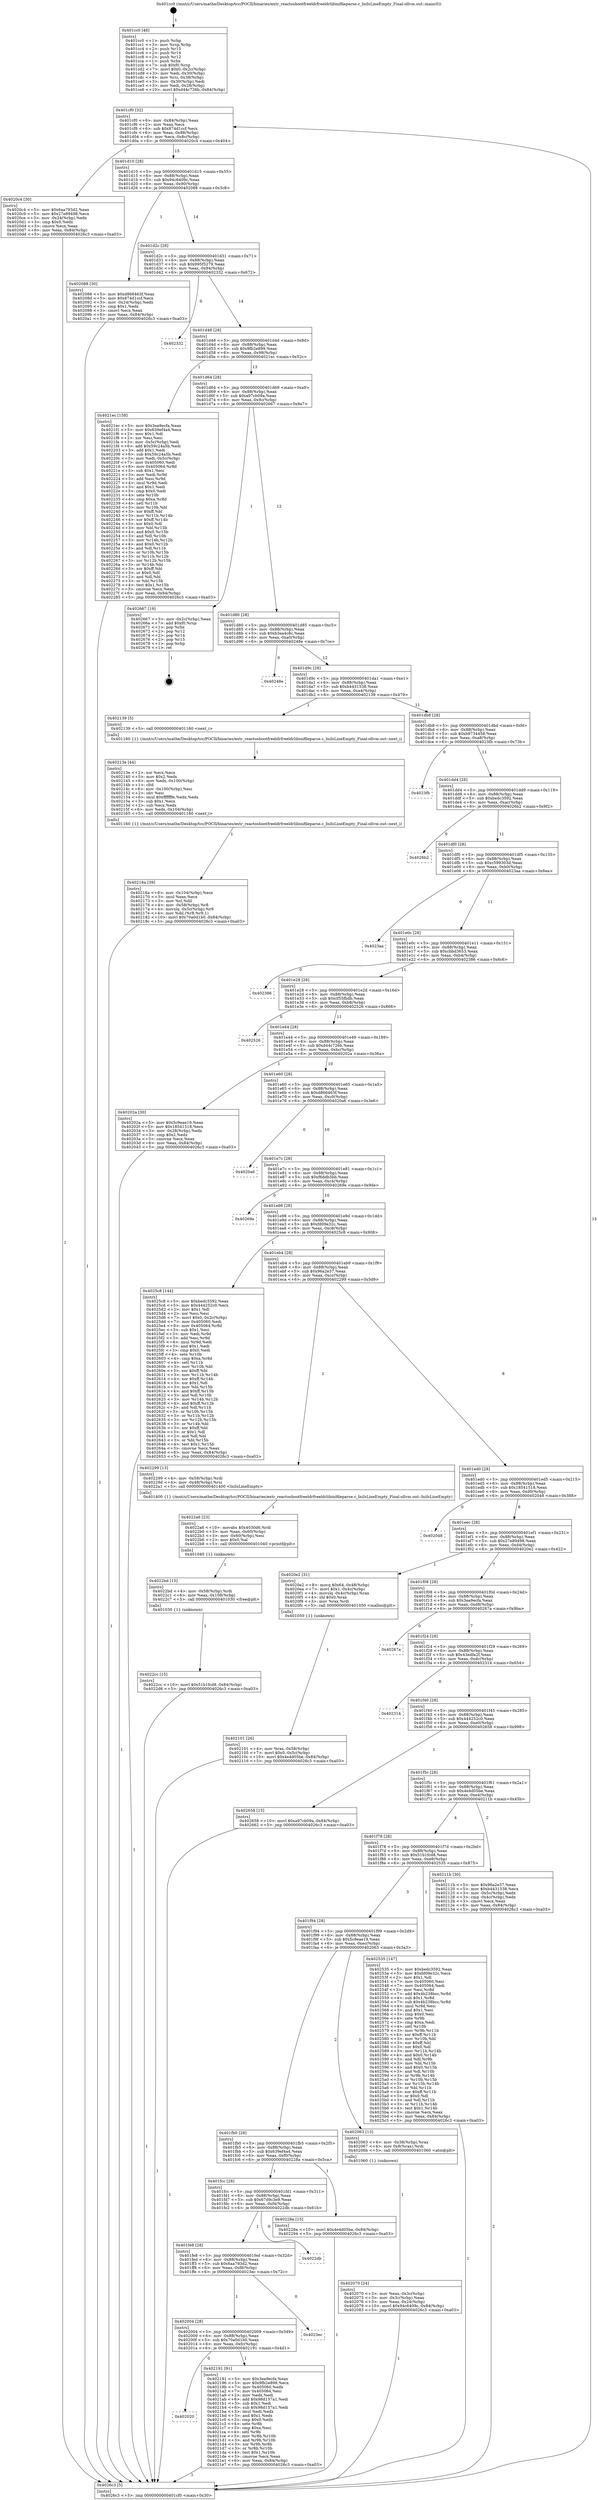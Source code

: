 digraph "0x401cc0" {
  label = "0x401cc0 (/mnt/c/Users/mathe/Desktop/tcc/POCII/binaries/extr_reactosbootfreeldrfreeldrlibinifileparse.c_IniIsLineEmpty_Final-ollvm.out::main(0))"
  labelloc = "t"
  node[shape=record]

  Entry [label="",width=0.3,height=0.3,shape=circle,fillcolor=black,style=filled]
  "0x401cf0" [label="{
     0x401cf0 [32]\l
     | [instrs]\l
     &nbsp;&nbsp;0x401cf0 \<+6\>: mov -0x84(%rbp),%eax\l
     &nbsp;&nbsp;0x401cf6 \<+2\>: mov %eax,%ecx\l
     &nbsp;&nbsp;0x401cf8 \<+6\>: sub $0x874d1ccf,%ecx\l
     &nbsp;&nbsp;0x401cfe \<+6\>: mov %eax,-0x88(%rbp)\l
     &nbsp;&nbsp;0x401d04 \<+6\>: mov %ecx,-0x8c(%rbp)\l
     &nbsp;&nbsp;0x401d0a \<+6\>: je 00000000004020c4 \<main+0x404\>\l
  }"]
  "0x4020c4" [label="{
     0x4020c4 [30]\l
     | [instrs]\l
     &nbsp;&nbsp;0x4020c4 \<+5\>: mov $0x6aa793d2,%eax\l
     &nbsp;&nbsp;0x4020c9 \<+5\>: mov $0x27e89498,%ecx\l
     &nbsp;&nbsp;0x4020ce \<+3\>: mov -0x24(%rbp),%edx\l
     &nbsp;&nbsp;0x4020d1 \<+3\>: cmp $0x0,%edx\l
     &nbsp;&nbsp;0x4020d4 \<+3\>: cmove %ecx,%eax\l
     &nbsp;&nbsp;0x4020d7 \<+6\>: mov %eax,-0x84(%rbp)\l
     &nbsp;&nbsp;0x4020dd \<+5\>: jmp 00000000004026c3 \<main+0xa03\>\l
  }"]
  "0x401d10" [label="{
     0x401d10 [28]\l
     | [instrs]\l
     &nbsp;&nbsp;0x401d10 \<+5\>: jmp 0000000000401d15 \<main+0x55\>\l
     &nbsp;&nbsp;0x401d15 \<+6\>: mov -0x88(%rbp),%eax\l
     &nbsp;&nbsp;0x401d1b \<+5\>: sub $0x94c6409c,%eax\l
     &nbsp;&nbsp;0x401d20 \<+6\>: mov %eax,-0x90(%rbp)\l
     &nbsp;&nbsp;0x401d26 \<+6\>: je 0000000000402088 \<main+0x3c8\>\l
  }"]
  Exit [label="",width=0.3,height=0.3,shape=circle,fillcolor=black,style=filled,peripheries=2]
  "0x402088" [label="{
     0x402088 [30]\l
     | [instrs]\l
     &nbsp;&nbsp;0x402088 \<+5\>: mov $0xd866463f,%eax\l
     &nbsp;&nbsp;0x40208d \<+5\>: mov $0x874d1ccf,%ecx\l
     &nbsp;&nbsp;0x402092 \<+3\>: mov -0x24(%rbp),%edx\l
     &nbsp;&nbsp;0x402095 \<+3\>: cmp $0x1,%edx\l
     &nbsp;&nbsp;0x402098 \<+3\>: cmovl %ecx,%eax\l
     &nbsp;&nbsp;0x40209b \<+6\>: mov %eax,-0x84(%rbp)\l
     &nbsp;&nbsp;0x4020a1 \<+5\>: jmp 00000000004026c3 \<main+0xa03\>\l
  }"]
  "0x401d2c" [label="{
     0x401d2c [28]\l
     | [instrs]\l
     &nbsp;&nbsp;0x401d2c \<+5\>: jmp 0000000000401d31 \<main+0x71\>\l
     &nbsp;&nbsp;0x401d31 \<+6\>: mov -0x88(%rbp),%eax\l
     &nbsp;&nbsp;0x401d37 \<+5\>: sub $0x995f5279,%eax\l
     &nbsp;&nbsp;0x401d3c \<+6\>: mov %eax,-0x94(%rbp)\l
     &nbsp;&nbsp;0x401d42 \<+6\>: je 0000000000402332 \<main+0x672\>\l
  }"]
  "0x4022cc" [label="{
     0x4022cc [15]\l
     | [instrs]\l
     &nbsp;&nbsp;0x4022cc \<+10\>: movl $0x51b1fcd8,-0x84(%rbp)\l
     &nbsp;&nbsp;0x4022d6 \<+5\>: jmp 00000000004026c3 \<main+0xa03\>\l
  }"]
  "0x402332" [label="{
     0x402332\l
  }", style=dashed]
  "0x401d48" [label="{
     0x401d48 [28]\l
     | [instrs]\l
     &nbsp;&nbsp;0x401d48 \<+5\>: jmp 0000000000401d4d \<main+0x8d\>\l
     &nbsp;&nbsp;0x401d4d \<+6\>: mov -0x88(%rbp),%eax\l
     &nbsp;&nbsp;0x401d53 \<+5\>: sub $0x9fb2e899,%eax\l
     &nbsp;&nbsp;0x401d58 \<+6\>: mov %eax,-0x98(%rbp)\l
     &nbsp;&nbsp;0x401d5e \<+6\>: je 00000000004021ec \<main+0x52c\>\l
  }"]
  "0x4022bd" [label="{
     0x4022bd [15]\l
     | [instrs]\l
     &nbsp;&nbsp;0x4022bd \<+4\>: mov -0x58(%rbp),%rdi\l
     &nbsp;&nbsp;0x4022c1 \<+6\>: mov %eax,-0x108(%rbp)\l
     &nbsp;&nbsp;0x4022c7 \<+5\>: call 0000000000401030 \<free@plt\>\l
     | [calls]\l
     &nbsp;&nbsp;0x401030 \{1\} (unknown)\l
  }"]
  "0x4021ec" [label="{
     0x4021ec [158]\l
     | [instrs]\l
     &nbsp;&nbsp;0x4021ec \<+5\>: mov $0x3ea9ecfa,%eax\l
     &nbsp;&nbsp;0x4021f1 \<+5\>: mov $0x639ef4a4,%ecx\l
     &nbsp;&nbsp;0x4021f6 \<+2\>: mov $0x1,%dl\l
     &nbsp;&nbsp;0x4021f8 \<+2\>: xor %esi,%esi\l
     &nbsp;&nbsp;0x4021fa \<+3\>: mov -0x5c(%rbp),%edi\l
     &nbsp;&nbsp;0x4021fd \<+6\>: add $0x59c24a5b,%edi\l
     &nbsp;&nbsp;0x402203 \<+3\>: add $0x1,%edi\l
     &nbsp;&nbsp;0x402206 \<+6\>: sub $0x59c24a5b,%edi\l
     &nbsp;&nbsp;0x40220c \<+3\>: mov %edi,-0x5c(%rbp)\l
     &nbsp;&nbsp;0x40220f \<+7\>: mov 0x405060,%edi\l
     &nbsp;&nbsp;0x402216 \<+8\>: mov 0x405064,%r8d\l
     &nbsp;&nbsp;0x40221e \<+3\>: sub $0x1,%esi\l
     &nbsp;&nbsp;0x402221 \<+3\>: mov %edi,%r9d\l
     &nbsp;&nbsp;0x402224 \<+3\>: add %esi,%r9d\l
     &nbsp;&nbsp;0x402227 \<+4\>: imul %r9d,%edi\l
     &nbsp;&nbsp;0x40222b \<+3\>: and $0x1,%edi\l
     &nbsp;&nbsp;0x40222e \<+3\>: cmp $0x0,%edi\l
     &nbsp;&nbsp;0x402231 \<+4\>: sete %r10b\l
     &nbsp;&nbsp;0x402235 \<+4\>: cmp $0xa,%r8d\l
     &nbsp;&nbsp;0x402239 \<+4\>: setl %r11b\l
     &nbsp;&nbsp;0x40223d \<+3\>: mov %r10b,%bl\l
     &nbsp;&nbsp;0x402240 \<+3\>: xor $0xff,%bl\l
     &nbsp;&nbsp;0x402243 \<+3\>: mov %r11b,%r14b\l
     &nbsp;&nbsp;0x402246 \<+4\>: xor $0xff,%r14b\l
     &nbsp;&nbsp;0x40224a \<+3\>: xor $0x0,%dl\l
     &nbsp;&nbsp;0x40224d \<+3\>: mov %bl,%r15b\l
     &nbsp;&nbsp;0x402250 \<+4\>: and $0x0,%r15b\l
     &nbsp;&nbsp;0x402254 \<+3\>: and %dl,%r10b\l
     &nbsp;&nbsp;0x402257 \<+3\>: mov %r14b,%r12b\l
     &nbsp;&nbsp;0x40225a \<+4\>: and $0x0,%r12b\l
     &nbsp;&nbsp;0x40225e \<+3\>: and %dl,%r11b\l
     &nbsp;&nbsp;0x402261 \<+3\>: or %r10b,%r15b\l
     &nbsp;&nbsp;0x402264 \<+3\>: or %r11b,%r12b\l
     &nbsp;&nbsp;0x402267 \<+3\>: xor %r12b,%r15b\l
     &nbsp;&nbsp;0x40226a \<+3\>: or %r14b,%bl\l
     &nbsp;&nbsp;0x40226d \<+3\>: xor $0xff,%bl\l
     &nbsp;&nbsp;0x402270 \<+3\>: or $0x0,%dl\l
     &nbsp;&nbsp;0x402273 \<+2\>: and %dl,%bl\l
     &nbsp;&nbsp;0x402275 \<+3\>: or %bl,%r15b\l
     &nbsp;&nbsp;0x402278 \<+4\>: test $0x1,%r15b\l
     &nbsp;&nbsp;0x40227c \<+3\>: cmovne %ecx,%eax\l
     &nbsp;&nbsp;0x40227f \<+6\>: mov %eax,-0x84(%rbp)\l
     &nbsp;&nbsp;0x402285 \<+5\>: jmp 00000000004026c3 \<main+0xa03\>\l
  }"]
  "0x401d64" [label="{
     0x401d64 [28]\l
     | [instrs]\l
     &nbsp;&nbsp;0x401d64 \<+5\>: jmp 0000000000401d69 \<main+0xa9\>\l
     &nbsp;&nbsp;0x401d69 \<+6\>: mov -0x88(%rbp),%eax\l
     &nbsp;&nbsp;0x401d6f \<+5\>: sub $0xa97cb09a,%eax\l
     &nbsp;&nbsp;0x401d74 \<+6\>: mov %eax,-0x9c(%rbp)\l
     &nbsp;&nbsp;0x401d7a \<+6\>: je 0000000000402667 \<main+0x9a7\>\l
  }"]
  "0x4022a6" [label="{
     0x4022a6 [23]\l
     | [instrs]\l
     &nbsp;&nbsp;0x4022a6 \<+10\>: movabs $0x4030d6,%rdi\l
     &nbsp;&nbsp;0x4022b0 \<+3\>: mov %eax,-0x60(%rbp)\l
     &nbsp;&nbsp;0x4022b3 \<+3\>: mov -0x60(%rbp),%esi\l
     &nbsp;&nbsp;0x4022b6 \<+2\>: mov $0x0,%al\l
     &nbsp;&nbsp;0x4022b8 \<+5\>: call 0000000000401040 \<printf@plt\>\l
     | [calls]\l
     &nbsp;&nbsp;0x401040 \{1\} (unknown)\l
  }"]
  "0x402667" [label="{
     0x402667 [19]\l
     | [instrs]\l
     &nbsp;&nbsp;0x402667 \<+3\>: mov -0x2c(%rbp),%eax\l
     &nbsp;&nbsp;0x40266a \<+7\>: add $0xf0,%rsp\l
     &nbsp;&nbsp;0x402671 \<+1\>: pop %rbx\l
     &nbsp;&nbsp;0x402672 \<+2\>: pop %r12\l
     &nbsp;&nbsp;0x402674 \<+2\>: pop %r14\l
     &nbsp;&nbsp;0x402676 \<+2\>: pop %r15\l
     &nbsp;&nbsp;0x402678 \<+1\>: pop %rbp\l
     &nbsp;&nbsp;0x402679 \<+1\>: ret\l
  }"]
  "0x401d80" [label="{
     0x401d80 [28]\l
     | [instrs]\l
     &nbsp;&nbsp;0x401d80 \<+5\>: jmp 0000000000401d85 \<main+0xc5\>\l
     &nbsp;&nbsp;0x401d85 \<+6\>: mov -0x88(%rbp),%eax\l
     &nbsp;&nbsp;0x401d8b \<+5\>: sub $0xb3ea4c8c,%eax\l
     &nbsp;&nbsp;0x401d90 \<+6\>: mov %eax,-0xa0(%rbp)\l
     &nbsp;&nbsp;0x401d96 \<+6\>: je 000000000040248e \<main+0x7ce\>\l
  }"]
  "0x402020" [label="{
     0x402020\l
  }", style=dashed]
  "0x40248e" [label="{
     0x40248e\l
  }", style=dashed]
  "0x401d9c" [label="{
     0x401d9c [28]\l
     | [instrs]\l
     &nbsp;&nbsp;0x401d9c \<+5\>: jmp 0000000000401da1 \<main+0xe1\>\l
     &nbsp;&nbsp;0x401da1 \<+6\>: mov -0x88(%rbp),%eax\l
     &nbsp;&nbsp;0x401da7 \<+5\>: sub $0xb4431538,%eax\l
     &nbsp;&nbsp;0x401dac \<+6\>: mov %eax,-0xa4(%rbp)\l
     &nbsp;&nbsp;0x401db2 \<+6\>: je 0000000000402139 \<main+0x479\>\l
  }"]
  "0x402191" [label="{
     0x402191 [91]\l
     | [instrs]\l
     &nbsp;&nbsp;0x402191 \<+5\>: mov $0x3ea9ecfa,%eax\l
     &nbsp;&nbsp;0x402196 \<+5\>: mov $0x9fb2e899,%ecx\l
     &nbsp;&nbsp;0x40219b \<+7\>: mov 0x405060,%edx\l
     &nbsp;&nbsp;0x4021a2 \<+7\>: mov 0x405064,%esi\l
     &nbsp;&nbsp;0x4021a9 \<+2\>: mov %edx,%edi\l
     &nbsp;&nbsp;0x4021ab \<+6\>: add $0x98d157a1,%edi\l
     &nbsp;&nbsp;0x4021b1 \<+3\>: sub $0x1,%edi\l
     &nbsp;&nbsp;0x4021b4 \<+6\>: sub $0x98d157a1,%edi\l
     &nbsp;&nbsp;0x4021ba \<+3\>: imul %edi,%edx\l
     &nbsp;&nbsp;0x4021bd \<+3\>: and $0x1,%edx\l
     &nbsp;&nbsp;0x4021c0 \<+3\>: cmp $0x0,%edx\l
     &nbsp;&nbsp;0x4021c3 \<+4\>: sete %r8b\l
     &nbsp;&nbsp;0x4021c7 \<+3\>: cmp $0xa,%esi\l
     &nbsp;&nbsp;0x4021ca \<+4\>: setl %r9b\l
     &nbsp;&nbsp;0x4021ce \<+3\>: mov %r8b,%r10b\l
     &nbsp;&nbsp;0x4021d1 \<+3\>: and %r9b,%r10b\l
     &nbsp;&nbsp;0x4021d4 \<+3\>: xor %r9b,%r8b\l
     &nbsp;&nbsp;0x4021d7 \<+3\>: or %r8b,%r10b\l
     &nbsp;&nbsp;0x4021da \<+4\>: test $0x1,%r10b\l
     &nbsp;&nbsp;0x4021de \<+3\>: cmovne %ecx,%eax\l
     &nbsp;&nbsp;0x4021e1 \<+6\>: mov %eax,-0x84(%rbp)\l
     &nbsp;&nbsp;0x4021e7 \<+5\>: jmp 00000000004026c3 \<main+0xa03\>\l
  }"]
  "0x402139" [label="{
     0x402139 [5]\l
     | [instrs]\l
     &nbsp;&nbsp;0x402139 \<+5\>: call 0000000000401160 \<next_i\>\l
     | [calls]\l
     &nbsp;&nbsp;0x401160 \{1\} (/mnt/c/Users/mathe/Desktop/tcc/POCII/binaries/extr_reactosbootfreeldrfreeldrlibinifileparse.c_IniIsLineEmpty_Final-ollvm.out::next_i)\l
  }"]
  "0x401db8" [label="{
     0x401db8 [28]\l
     | [instrs]\l
     &nbsp;&nbsp;0x401db8 \<+5\>: jmp 0000000000401dbd \<main+0xfd\>\l
     &nbsp;&nbsp;0x401dbd \<+6\>: mov -0x88(%rbp),%eax\l
     &nbsp;&nbsp;0x401dc3 \<+5\>: sub $0xb9734458,%eax\l
     &nbsp;&nbsp;0x401dc8 \<+6\>: mov %eax,-0xa8(%rbp)\l
     &nbsp;&nbsp;0x401dce \<+6\>: je 00000000004023fb \<main+0x73b\>\l
  }"]
  "0x402004" [label="{
     0x402004 [28]\l
     | [instrs]\l
     &nbsp;&nbsp;0x402004 \<+5\>: jmp 0000000000402009 \<main+0x349\>\l
     &nbsp;&nbsp;0x402009 \<+6\>: mov -0x88(%rbp),%eax\l
     &nbsp;&nbsp;0x40200f \<+5\>: sub $0x70a0d1b0,%eax\l
     &nbsp;&nbsp;0x402014 \<+6\>: mov %eax,-0xfc(%rbp)\l
     &nbsp;&nbsp;0x40201a \<+6\>: je 0000000000402191 \<main+0x4d1\>\l
  }"]
  "0x4023fb" [label="{
     0x4023fb\l
  }", style=dashed]
  "0x401dd4" [label="{
     0x401dd4 [28]\l
     | [instrs]\l
     &nbsp;&nbsp;0x401dd4 \<+5\>: jmp 0000000000401dd9 \<main+0x119\>\l
     &nbsp;&nbsp;0x401dd9 \<+6\>: mov -0x88(%rbp),%eax\l
     &nbsp;&nbsp;0x401ddf \<+5\>: sub $0xbedc3592,%eax\l
     &nbsp;&nbsp;0x401de4 \<+6\>: mov %eax,-0xac(%rbp)\l
     &nbsp;&nbsp;0x401dea \<+6\>: je 00000000004026b2 \<main+0x9f2\>\l
  }"]
  "0x4023ec" [label="{
     0x4023ec\l
  }", style=dashed]
  "0x4026b2" [label="{
     0x4026b2\l
  }", style=dashed]
  "0x401df0" [label="{
     0x401df0 [28]\l
     | [instrs]\l
     &nbsp;&nbsp;0x401df0 \<+5\>: jmp 0000000000401df5 \<main+0x135\>\l
     &nbsp;&nbsp;0x401df5 \<+6\>: mov -0x88(%rbp),%eax\l
     &nbsp;&nbsp;0x401dfb \<+5\>: sub $0xc599303d,%eax\l
     &nbsp;&nbsp;0x401e00 \<+6\>: mov %eax,-0xb0(%rbp)\l
     &nbsp;&nbsp;0x401e06 \<+6\>: je 00000000004023aa \<main+0x6ea\>\l
  }"]
  "0x401fe8" [label="{
     0x401fe8 [28]\l
     | [instrs]\l
     &nbsp;&nbsp;0x401fe8 \<+5\>: jmp 0000000000401fed \<main+0x32d\>\l
     &nbsp;&nbsp;0x401fed \<+6\>: mov -0x88(%rbp),%eax\l
     &nbsp;&nbsp;0x401ff3 \<+5\>: sub $0x6aa793d2,%eax\l
     &nbsp;&nbsp;0x401ff8 \<+6\>: mov %eax,-0xf8(%rbp)\l
     &nbsp;&nbsp;0x401ffe \<+6\>: je 00000000004023ec \<main+0x72c\>\l
  }"]
  "0x4023aa" [label="{
     0x4023aa\l
  }", style=dashed]
  "0x401e0c" [label="{
     0x401e0c [28]\l
     | [instrs]\l
     &nbsp;&nbsp;0x401e0c \<+5\>: jmp 0000000000401e11 \<main+0x151\>\l
     &nbsp;&nbsp;0x401e11 \<+6\>: mov -0x88(%rbp),%eax\l
     &nbsp;&nbsp;0x401e17 \<+5\>: sub $0xcbbd3653,%eax\l
     &nbsp;&nbsp;0x401e1c \<+6\>: mov %eax,-0xb4(%rbp)\l
     &nbsp;&nbsp;0x401e22 \<+6\>: je 0000000000402386 \<main+0x6c6\>\l
  }"]
  "0x4022db" [label="{
     0x4022db\l
  }", style=dashed]
  "0x402386" [label="{
     0x402386\l
  }", style=dashed]
  "0x401e28" [label="{
     0x401e28 [28]\l
     | [instrs]\l
     &nbsp;&nbsp;0x401e28 \<+5\>: jmp 0000000000401e2d \<main+0x16d\>\l
     &nbsp;&nbsp;0x401e2d \<+6\>: mov -0x88(%rbp),%eax\l
     &nbsp;&nbsp;0x401e33 \<+5\>: sub $0xcf55fbdb,%eax\l
     &nbsp;&nbsp;0x401e38 \<+6\>: mov %eax,-0xb8(%rbp)\l
     &nbsp;&nbsp;0x401e3e \<+6\>: je 0000000000402526 \<main+0x866\>\l
  }"]
  "0x401fcc" [label="{
     0x401fcc [28]\l
     | [instrs]\l
     &nbsp;&nbsp;0x401fcc \<+5\>: jmp 0000000000401fd1 \<main+0x311\>\l
     &nbsp;&nbsp;0x401fd1 \<+6\>: mov -0x88(%rbp),%eax\l
     &nbsp;&nbsp;0x401fd7 \<+5\>: sub $0x67d9c3e9,%eax\l
     &nbsp;&nbsp;0x401fdc \<+6\>: mov %eax,-0xf4(%rbp)\l
     &nbsp;&nbsp;0x401fe2 \<+6\>: je 00000000004022db \<main+0x61b\>\l
  }"]
  "0x402526" [label="{
     0x402526\l
  }", style=dashed]
  "0x401e44" [label="{
     0x401e44 [28]\l
     | [instrs]\l
     &nbsp;&nbsp;0x401e44 \<+5\>: jmp 0000000000401e49 \<main+0x189\>\l
     &nbsp;&nbsp;0x401e49 \<+6\>: mov -0x88(%rbp),%eax\l
     &nbsp;&nbsp;0x401e4f \<+5\>: sub $0xd44c726b,%eax\l
     &nbsp;&nbsp;0x401e54 \<+6\>: mov %eax,-0xbc(%rbp)\l
     &nbsp;&nbsp;0x401e5a \<+6\>: je 000000000040202a \<main+0x36a\>\l
  }"]
  "0x40228a" [label="{
     0x40228a [15]\l
     | [instrs]\l
     &nbsp;&nbsp;0x40228a \<+10\>: movl $0x4e4d05be,-0x84(%rbp)\l
     &nbsp;&nbsp;0x402294 \<+5\>: jmp 00000000004026c3 \<main+0xa03\>\l
  }"]
  "0x40202a" [label="{
     0x40202a [30]\l
     | [instrs]\l
     &nbsp;&nbsp;0x40202a \<+5\>: mov $0x5c9eae19,%eax\l
     &nbsp;&nbsp;0x40202f \<+5\>: mov $0x18541518,%ecx\l
     &nbsp;&nbsp;0x402034 \<+3\>: mov -0x28(%rbp),%edx\l
     &nbsp;&nbsp;0x402037 \<+3\>: cmp $0x2,%edx\l
     &nbsp;&nbsp;0x40203a \<+3\>: cmovne %ecx,%eax\l
     &nbsp;&nbsp;0x40203d \<+6\>: mov %eax,-0x84(%rbp)\l
     &nbsp;&nbsp;0x402043 \<+5\>: jmp 00000000004026c3 \<main+0xa03\>\l
  }"]
  "0x401e60" [label="{
     0x401e60 [28]\l
     | [instrs]\l
     &nbsp;&nbsp;0x401e60 \<+5\>: jmp 0000000000401e65 \<main+0x1a5\>\l
     &nbsp;&nbsp;0x401e65 \<+6\>: mov -0x88(%rbp),%eax\l
     &nbsp;&nbsp;0x401e6b \<+5\>: sub $0xd866463f,%eax\l
     &nbsp;&nbsp;0x401e70 \<+6\>: mov %eax,-0xc0(%rbp)\l
     &nbsp;&nbsp;0x401e76 \<+6\>: je 00000000004020a6 \<main+0x3e6\>\l
  }"]
  "0x4026c3" [label="{
     0x4026c3 [5]\l
     | [instrs]\l
     &nbsp;&nbsp;0x4026c3 \<+5\>: jmp 0000000000401cf0 \<main+0x30\>\l
  }"]
  "0x401cc0" [label="{
     0x401cc0 [48]\l
     | [instrs]\l
     &nbsp;&nbsp;0x401cc0 \<+1\>: push %rbp\l
     &nbsp;&nbsp;0x401cc1 \<+3\>: mov %rsp,%rbp\l
     &nbsp;&nbsp;0x401cc4 \<+2\>: push %r15\l
     &nbsp;&nbsp;0x401cc6 \<+2\>: push %r14\l
     &nbsp;&nbsp;0x401cc8 \<+2\>: push %r12\l
     &nbsp;&nbsp;0x401cca \<+1\>: push %rbx\l
     &nbsp;&nbsp;0x401ccb \<+7\>: sub $0xf0,%rsp\l
     &nbsp;&nbsp;0x401cd2 \<+7\>: movl $0x0,-0x2c(%rbp)\l
     &nbsp;&nbsp;0x401cd9 \<+3\>: mov %edi,-0x30(%rbp)\l
     &nbsp;&nbsp;0x401cdc \<+4\>: mov %rsi,-0x38(%rbp)\l
     &nbsp;&nbsp;0x401ce0 \<+3\>: mov -0x30(%rbp),%edi\l
     &nbsp;&nbsp;0x401ce3 \<+3\>: mov %edi,-0x28(%rbp)\l
     &nbsp;&nbsp;0x401ce6 \<+10\>: movl $0xd44c726b,-0x84(%rbp)\l
  }"]
  "0x40216a" [label="{
     0x40216a [39]\l
     | [instrs]\l
     &nbsp;&nbsp;0x40216a \<+6\>: mov -0x104(%rbp),%ecx\l
     &nbsp;&nbsp;0x402170 \<+3\>: imul %eax,%ecx\l
     &nbsp;&nbsp;0x402173 \<+3\>: mov %cl,%dil\l
     &nbsp;&nbsp;0x402176 \<+4\>: mov -0x58(%rbp),%r8\l
     &nbsp;&nbsp;0x40217a \<+4\>: movslq -0x5c(%rbp),%r9\l
     &nbsp;&nbsp;0x40217e \<+4\>: mov %dil,(%r8,%r9,1)\l
     &nbsp;&nbsp;0x402182 \<+10\>: movl $0x70a0d1b0,-0x84(%rbp)\l
     &nbsp;&nbsp;0x40218c \<+5\>: jmp 00000000004026c3 \<main+0xa03\>\l
  }"]
  "0x4020a6" [label="{
     0x4020a6\l
  }", style=dashed]
  "0x401e7c" [label="{
     0x401e7c [28]\l
     | [instrs]\l
     &nbsp;&nbsp;0x401e7c \<+5\>: jmp 0000000000401e81 \<main+0x1c1\>\l
     &nbsp;&nbsp;0x401e81 \<+6\>: mov -0x88(%rbp),%eax\l
     &nbsp;&nbsp;0x401e87 \<+5\>: sub $0xf6ddb3bb,%eax\l
     &nbsp;&nbsp;0x401e8c \<+6\>: mov %eax,-0xc4(%rbp)\l
     &nbsp;&nbsp;0x401e92 \<+6\>: je 000000000040269e \<main+0x9de\>\l
  }"]
  "0x40213e" [label="{
     0x40213e [44]\l
     | [instrs]\l
     &nbsp;&nbsp;0x40213e \<+2\>: xor %ecx,%ecx\l
     &nbsp;&nbsp;0x402140 \<+5\>: mov $0x2,%edx\l
     &nbsp;&nbsp;0x402145 \<+6\>: mov %edx,-0x100(%rbp)\l
     &nbsp;&nbsp;0x40214b \<+1\>: cltd\l
     &nbsp;&nbsp;0x40214c \<+6\>: mov -0x100(%rbp),%esi\l
     &nbsp;&nbsp;0x402152 \<+2\>: idiv %esi\l
     &nbsp;&nbsp;0x402154 \<+6\>: imul $0xfffffffe,%edx,%edx\l
     &nbsp;&nbsp;0x40215a \<+3\>: sub $0x1,%ecx\l
     &nbsp;&nbsp;0x40215d \<+2\>: sub %ecx,%edx\l
     &nbsp;&nbsp;0x40215f \<+6\>: mov %edx,-0x104(%rbp)\l
     &nbsp;&nbsp;0x402165 \<+5\>: call 0000000000401160 \<next_i\>\l
     | [calls]\l
     &nbsp;&nbsp;0x401160 \{1\} (/mnt/c/Users/mathe/Desktop/tcc/POCII/binaries/extr_reactosbootfreeldrfreeldrlibinifileparse.c_IniIsLineEmpty_Final-ollvm.out::next_i)\l
  }"]
  "0x40269e" [label="{
     0x40269e\l
  }", style=dashed]
  "0x401e98" [label="{
     0x401e98 [28]\l
     | [instrs]\l
     &nbsp;&nbsp;0x401e98 \<+5\>: jmp 0000000000401e9d \<main+0x1dd\>\l
     &nbsp;&nbsp;0x401e9d \<+6\>: mov -0x88(%rbp),%eax\l
     &nbsp;&nbsp;0x401ea3 \<+5\>: sub $0xfd09e32c,%eax\l
     &nbsp;&nbsp;0x401ea8 \<+6\>: mov %eax,-0xc8(%rbp)\l
     &nbsp;&nbsp;0x401eae \<+6\>: je 00000000004025c8 \<main+0x908\>\l
  }"]
  "0x402101" [label="{
     0x402101 [26]\l
     | [instrs]\l
     &nbsp;&nbsp;0x402101 \<+4\>: mov %rax,-0x58(%rbp)\l
     &nbsp;&nbsp;0x402105 \<+7\>: movl $0x0,-0x5c(%rbp)\l
     &nbsp;&nbsp;0x40210c \<+10\>: movl $0x4e4d05be,-0x84(%rbp)\l
     &nbsp;&nbsp;0x402116 \<+5\>: jmp 00000000004026c3 \<main+0xa03\>\l
  }"]
  "0x4025c8" [label="{
     0x4025c8 [144]\l
     | [instrs]\l
     &nbsp;&nbsp;0x4025c8 \<+5\>: mov $0xbedc3592,%eax\l
     &nbsp;&nbsp;0x4025cd \<+5\>: mov $0x444252c0,%ecx\l
     &nbsp;&nbsp;0x4025d2 \<+2\>: mov $0x1,%dl\l
     &nbsp;&nbsp;0x4025d4 \<+2\>: xor %esi,%esi\l
     &nbsp;&nbsp;0x4025d6 \<+7\>: movl $0x0,-0x2c(%rbp)\l
     &nbsp;&nbsp;0x4025dd \<+7\>: mov 0x405060,%edi\l
     &nbsp;&nbsp;0x4025e4 \<+8\>: mov 0x405064,%r8d\l
     &nbsp;&nbsp;0x4025ec \<+3\>: sub $0x1,%esi\l
     &nbsp;&nbsp;0x4025ef \<+3\>: mov %edi,%r9d\l
     &nbsp;&nbsp;0x4025f2 \<+3\>: add %esi,%r9d\l
     &nbsp;&nbsp;0x4025f5 \<+4\>: imul %r9d,%edi\l
     &nbsp;&nbsp;0x4025f9 \<+3\>: and $0x1,%edi\l
     &nbsp;&nbsp;0x4025fc \<+3\>: cmp $0x0,%edi\l
     &nbsp;&nbsp;0x4025ff \<+4\>: sete %r10b\l
     &nbsp;&nbsp;0x402603 \<+4\>: cmp $0xa,%r8d\l
     &nbsp;&nbsp;0x402607 \<+4\>: setl %r11b\l
     &nbsp;&nbsp;0x40260b \<+3\>: mov %r10b,%bl\l
     &nbsp;&nbsp;0x40260e \<+3\>: xor $0xff,%bl\l
     &nbsp;&nbsp;0x402611 \<+3\>: mov %r11b,%r14b\l
     &nbsp;&nbsp;0x402614 \<+4\>: xor $0xff,%r14b\l
     &nbsp;&nbsp;0x402618 \<+3\>: xor $0x1,%dl\l
     &nbsp;&nbsp;0x40261b \<+3\>: mov %bl,%r15b\l
     &nbsp;&nbsp;0x40261e \<+4\>: and $0xff,%r15b\l
     &nbsp;&nbsp;0x402622 \<+3\>: and %dl,%r10b\l
     &nbsp;&nbsp;0x402625 \<+3\>: mov %r14b,%r12b\l
     &nbsp;&nbsp;0x402628 \<+4\>: and $0xff,%r12b\l
     &nbsp;&nbsp;0x40262c \<+3\>: and %dl,%r11b\l
     &nbsp;&nbsp;0x40262f \<+3\>: or %r10b,%r15b\l
     &nbsp;&nbsp;0x402632 \<+3\>: or %r11b,%r12b\l
     &nbsp;&nbsp;0x402635 \<+3\>: xor %r12b,%r15b\l
     &nbsp;&nbsp;0x402638 \<+3\>: or %r14b,%bl\l
     &nbsp;&nbsp;0x40263b \<+3\>: xor $0xff,%bl\l
     &nbsp;&nbsp;0x40263e \<+3\>: or $0x1,%dl\l
     &nbsp;&nbsp;0x402641 \<+2\>: and %dl,%bl\l
     &nbsp;&nbsp;0x402643 \<+3\>: or %bl,%r15b\l
     &nbsp;&nbsp;0x402646 \<+4\>: test $0x1,%r15b\l
     &nbsp;&nbsp;0x40264a \<+3\>: cmovne %ecx,%eax\l
     &nbsp;&nbsp;0x40264d \<+6\>: mov %eax,-0x84(%rbp)\l
     &nbsp;&nbsp;0x402653 \<+5\>: jmp 00000000004026c3 \<main+0xa03\>\l
  }"]
  "0x401eb4" [label="{
     0x401eb4 [28]\l
     | [instrs]\l
     &nbsp;&nbsp;0x401eb4 \<+5\>: jmp 0000000000401eb9 \<main+0x1f9\>\l
     &nbsp;&nbsp;0x401eb9 \<+6\>: mov -0x88(%rbp),%eax\l
     &nbsp;&nbsp;0x401ebf \<+5\>: sub $0x96a2e37,%eax\l
     &nbsp;&nbsp;0x401ec4 \<+6\>: mov %eax,-0xcc(%rbp)\l
     &nbsp;&nbsp;0x401eca \<+6\>: je 0000000000402299 \<main+0x5d9\>\l
  }"]
  "0x402070" [label="{
     0x402070 [24]\l
     | [instrs]\l
     &nbsp;&nbsp;0x402070 \<+3\>: mov %eax,-0x3c(%rbp)\l
     &nbsp;&nbsp;0x402073 \<+3\>: mov -0x3c(%rbp),%eax\l
     &nbsp;&nbsp;0x402076 \<+3\>: mov %eax,-0x24(%rbp)\l
     &nbsp;&nbsp;0x402079 \<+10\>: movl $0x94c6409c,-0x84(%rbp)\l
     &nbsp;&nbsp;0x402083 \<+5\>: jmp 00000000004026c3 \<main+0xa03\>\l
  }"]
  "0x402299" [label="{
     0x402299 [13]\l
     | [instrs]\l
     &nbsp;&nbsp;0x402299 \<+4\>: mov -0x58(%rbp),%rdi\l
     &nbsp;&nbsp;0x40229d \<+4\>: mov -0x48(%rbp),%rsi\l
     &nbsp;&nbsp;0x4022a1 \<+5\>: call 0000000000401400 \<IniIsLineEmpty\>\l
     | [calls]\l
     &nbsp;&nbsp;0x401400 \{1\} (/mnt/c/Users/mathe/Desktop/tcc/POCII/binaries/extr_reactosbootfreeldrfreeldrlibinifileparse.c_IniIsLineEmpty_Final-ollvm.out::IniIsLineEmpty)\l
  }"]
  "0x401ed0" [label="{
     0x401ed0 [28]\l
     | [instrs]\l
     &nbsp;&nbsp;0x401ed0 \<+5\>: jmp 0000000000401ed5 \<main+0x215\>\l
     &nbsp;&nbsp;0x401ed5 \<+6\>: mov -0x88(%rbp),%eax\l
     &nbsp;&nbsp;0x401edb \<+5\>: sub $0x18541518,%eax\l
     &nbsp;&nbsp;0x401ee0 \<+6\>: mov %eax,-0xd0(%rbp)\l
     &nbsp;&nbsp;0x401ee6 \<+6\>: je 0000000000402048 \<main+0x388\>\l
  }"]
  "0x401fb0" [label="{
     0x401fb0 [28]\l
     | [instrs]\l
     &nbsp;&nbsp;0x401fb0 \<+5\>: jmp 0000000000401fb5 \<main+0x2f5\>\l
     &nbsp;&nbsp;0x401fb5 \<+6\>: mov -0x88(%rbp),%eax\l
     &nbsp;&nbsp;0x401fbb \<+5\>: sub $0x639ef4a4,%eax\l
     &nbsp;&nbsp;0x401fc0 \<+6\>: mov %eax,-0xf0(%rbp)\l
     &nbsp;&nbsp;0x401fc6 \<+6\>: je 000000000040228a \<main+0x5ca\>\l
  }"]
  "0x402048" [label="{
     0x402048\l
  }", style=dashed]
  "0x401eec" [label="{
     0x401eec [28]\l
     | [instrs]\l
     &nbsp;&nbsp;0x401eec \<+5\>: jmp 0000000000401ef1 \<main+0x231\>\l
     &nbsp;&nbsp;0x401ef1 \<+6\>: mov -0x88(%rbp),%eax\l
     &nbsp;&nbsp;0x401ef7 \<+5\>: sub $0x27e89498,%eax\l
     &nbsp;&nbsp;0x401efc \<+6\>: mov %eax,-0xd4(%rbp)\l
     &nbsp;&nbsp;0x401f02 \<+6\>: je 00000000004020e2 \<main+0x422\>\l
  }"]
  "0x402063" [label="{
     0x402063 [13]\l
     | [instrs]\l
     &nbsp;&nbsp;0x402063 \<+4\>: mov -0x38(%rbp),%rax\l
     &nbsp;&nbsp;0x402067 \<+4\>: mov 0x8(%rax),%rdi\l
     &nbsp;&nbsp;0x40206b \<+5\>: call 0000000000401060 \<atoi@plt\>\l
     | [calls]\l
     &nbsp;&nbsp;0x401060 \{1\} (unknown)\l
  }"]
  "0x4020e2" [label="{
     0x4020e2 [31]\l
     | [instrs]\l
     &nbsp;&nbsp;0x4020e2 \<+8\>: movq $0x64,-0x48(%rbp)\l
     &nbsp;&nbsp;0x4020ea \<+7\>: movl $0x1,-0x4c(%rbp)\l
     &nbsp;&nbsp;0x4020f1 \<+4\>: movslq -0x4c(%rbp),%rax\l
     &nbsp;&nbsp;0x4020f5 \<+4\>: shl $0x0,%rax\l
     &nbsp;&nbsp;0x4020f9 \<+3\>: mov %rax,%rdi\l
     &nbsp;&nbsp;0x4020fc \<+5\>: call 0000000000401050 \<malloc@plt\>\l
     | [calls]\l
     &nbsp;&nbsp;0x401050 \{1\} (unknown)\l
  }"]
  "0x401f08" [label="{
     0x401f08 [28]\l
     | [instrs]\l
     &nbsp;&nbsp;0x401f08 \<+5\>: jmp 0000000000401f0d \<main+0x24d\>\l
     &nbsp;&nbsp;0x401f0d \<+6\>: mov -0x88(%rbp),%eax\l
     &nbsp;&nbsp;0x401f13 \<+5\>: sub $0x3ea9ecfa,%eax\l
     &nbsp;&nbsp;0x401f18 \<+6\>: mov %eax,-0xd8(%rbp)\l
     &nbsp;&nbsp;0x401f1e \<+6\>: je 000000000040267a \<main+0x9ba\>\l
  }"]
  "0x401f94" [label="{
     0x401f94 [28]\l
     | [instrs]\l
     &nbsp;&nbsp;0x401f94 \<+5\>: jmp 0000000000401f99 \<main+0x2d9\>\l
     &nbsp;&nbsp;0x401f99 \<+6\>: mov -0x88(%rbp),%eax\l
     &nbsp;&nbsp;0x401f9f \<+5\>: sub $0x5c9eae19,%eax\l
     &nbsp;&nbsp;0x401fa4 \<+6\>: mov %eax,-0xec(%rbp)\l
     &nbsp;&nbsp;0x401faa \<+6\>: je 0000000000402063 \<main+0x3a3\>\l
  }"]
  "0x40267a" [label="{
     0x40267a\l
  }", style=dashed]
  "0x401f24" [label="{
     0x401f24 [28]\l
     | [instrs]\l
     &nbsp;&nbsp;0x401f24 \<+5\>: jmp 0000000000401f29 \<main+0x269\>\l
     &nbsp;&nbsp;0x401f29 \<+6\>: mov -0x88(%rbp),%eax\l
     &nbsp;&nbsp;0x401f2f \<+5\>: sub $0x43edfa2f,%eax\l
     &nbsp;&nbsp;0x401f34 \<+6\>: mov %eax,-0xdc(%rbp)\l
     &nbsp;&nbsp;0x401f3a \<+6\>: je 0000000000402314 \<main+0x654\>\l
  }"]
  "0x402535" [label="{
     0x402535 [147]\l
     | [instrs]\l
     &nbsp;&nbsp;0x402535 \<+5\>: mov $0xbedc3592,%eax\l
     &nbsp;&nbsp;0x40253a \<+5\>: mov $0xfd09e32c,%ecx\l
     &nbsp;&nbsp;0x40253f \<+2\>: mov $0x1,%dl\l
     &nbsp;&nbsp;0x402541 \<+7\>: mov 0x405060,%esi\l
     &nbsp;&nbsp;0x402548 \<+7\>: mov 0x405064,%edi\l
     &nbsp;&nbsp;0x40254f \<+3\>: mov %esi,%r8d\l
     &nbsp;&nbsp;0x402552 \<+7\>: add $0x4b238bcc,%r8d\l
     &nbsp;&nbsp;0x402559 \<+4\>: sub $0x1,%r8d\l
     &nbsp;&nbsp;0x40255d \<+7\>: sub $0x4b238bcc,%r8d\l
     &nbsp;&nbsp;0x402564 \<+4\>: imul %r8d,%esi\l
     &nbsp;&nbsp;0x402568 \<+3\>: and $0x1,%esi\l
     &nbsp;&nbsp;0x40256b \<+3\>: cmp $0x0,%esi\l
     &nbsp;&nbsp;0x40256e \<+4\>: sete %r9b\l
     &nbsp;&nbsp;0x402572 \<+3\>: cmp $0xa,%edi\l
     &nbsp;&nbsp;0x402575 \<+4\>: setl %r10b\l
     &nbsp;&nbsp;0x402579 \<+3\>: mov %r9b,%r11b\l
     &nbsp;&nbsp;0x40257c \<+4\>: xor $0xff,%r11b\l
     &nbsp;&nbsp;0x402580 \<+3\>: mov %r10b,%bl\l
     &nbsp;&nbsp;0x402583 \<+3\>: xor $0xff,%bl\l
     &nbsp;&nbsp;0x402586 \<+3\>: xor $0x0,%dl\l
     &nbsp;&nbsp;0x402589 \<+3\>: mov %r11b,%r14b\l
     &nbsp;&nbsp;0x40258c \<+4\>: and $0x0,%r14b\l
     &nbsp;&nbsp;0x402590 \<+3\>: and %dl,%r9b\l
     &nbsp;&nbsp;0x402593 \<+3\>: mov %bl,%r15b\l
     &nbsp;&nbsp;0x402596 \<+4\>: and $0x0,%r15b\l
     &nbsp;&nbsp;0x40259a \<+3\>: and %dl,%r10b\l
     &nbsp;&nbsp;0x40259d \<+3\>: or %r9b,%r14b\l
     &nbsp;&nbsp;0x4025a0 \<+3\>: or %r10b,%r15b\l
     &nbsp;&nbsp;0x4025a3 \<+3\>: xor %r15b,%r14b\l
     &nbsp;&nbsp;0x4025a6 \<+3\>: or %bl,%r11b\l
     &nbsp;&nbsp;0x4025a9 \<+4\>: xor $0xff,%r11b\l
     &nbsp;&nbsp;0x4025ad \<+3\>: or $0x0,%dl\l
     &nbsp;&nbsp;0x4025b0 \<+3\>: and %dl,%r11b\l
     &nbsp;&nbsp;0x4025b3 \<+3\>: or %r11b,%r14b\l
     &nbsp;&nbsp;0x4025b6 \<+4\>: test $0x1,%r14b\l
     &nbsp;&nbsp;0x4025ba \<+3\>: cmovne %ecx,%eax\l
     &nbsp;&nbsp;0x4025bd \<+6\>: mov %eax,-0x84(%rbp)\l
     &nbsp;&nbsp;0x4025c3 \<+5\>: jmp 00000000004026c3 \<main+0xa03\>\l
  }"]
  "0x402314" [label="{
     0x402314\l
  }", style=dashed]
  "0x401f40" [label="{
     0x401f40 [28]\l
     | [instrs]\l
     &nbsp;&nbsp;0x401f40 \<+5\>: jmp 0000000000401f45 \<main+0x285\>\l
     &nbsp;&nbsp;0x401f45 \<+6\>: mov -0x88(%rbp),%eax\l
     &nbsp;&nbsp;0x401f4b \<+5\>: sub $0x444252c0,%eax\l
     &nbsp;&nbsp;0x401f50 \<+6\>: mov %eax,-0xe0(%rbp)\l
     &nbsp;&nbsp;0x401f56 \<+6\>: je 0000000000402658 \<main+0x998\>\l
  }"]
  "0x401f78" [label="{
     0x401f78 [28]\l
     | [instrs]\l
     &nbsp;&nbsp;0x401f78 \<+5\>: jmp 0000000000401f7d \<main+0x2bd\>\l
     &nbsp;&nbsp;0x401f7d \<+6\>: mov -0x88(%rbp),%eax\l
     &nbsp;&nbsp;0x401f83 \<+5\>: sub $0x51b1fcd8,%eax\l
     &nbsp;&nbsp;0x401f88 \<+6\>: mov %eax,-0xe8(%rbp)\l
     &nbsp;&nbsp;0x401f8e \<+6\>: je 0000000000402535 \<main+0x875\>\l
  }"]
  "0x402658" [label="{
     0x402658 [15]\l
     | [instrs]\l
     &nbsp;&nbsp;0x402658 \<+10\>: movl $0xa97cb09a,-0x84(%rbp)\l
     &nbsp;&nbsp;0x402662 \<+5\>: jmp 00000000004026c3 \<main+0xa03\>\l
  }"]
  "0x401f5c" [label="{
     0x401f5c [28]\l
     | [instrs]\l
     &nbsp;&nbsp;0x401f5c \<+5\>: jmp 0000000000401f61 \<main+0x2a1\>\l
     &nbsp;&nbsp;0x401f61 \<+6\>: mov -0x88(%rbp),%eax\l
     &nbsp;&nbsp;0x401f67 \<+5\>: sub $0x4e4d05be,%eax\l
     &nbsp;&nbsp;0x401f6c \<+6\>: mov %eax,-0xe4(%rbp)\l
     &nbsp;&nbsp;0x401f72 \<+6\>: je 000000000040211b \<main+0x45b\>\l
  }"]
  "0x40211b" [label="{
     0x40211b [30]\l
     | [instrs]\l
     &nbsp;&nbsp;0x40211b \<+5\>: mov $0x96a2e37,%eax\l
     &nbsp;&nbsp;0x402120 \<+5\>: mov $0xb4431538,%ecx\l
     &nbsp;&nbsp;0x402125 \<+3\>: mov -0x5c(%rbp),%edx\l
     &nbsp;&nbsp;0x402128 \<+3\>: cmp -0x4c(%rbp),%edx\l
     &nbsp;&nbsp;0x40212b \<+3\>: cmovl %ecx,%eax\l
     &nbsp;&nbsp;0x40212e \<+6\>: mov %eax,-0x84(%rbp)\l
     &nbsp;&nbsp;0x402134 \<+5\>: jmp 00000000004026c3 \<main+0xa03\>\l
  }"]
  Entry -> "0x401cc0" [label=" 1"]
  "0x401cf0" -> "0x4020c4" [label=" 1"]
  "0x401cf0" -> "0x401d10" [label=" 15"]
  "0x402667" -> Exit [label=" 1"]
  "0x401d10" -> "0x402088" [label=" 1"]
  "0x401d10" -> "0x401d2c" [label=" 14"]
  "0x402658" -> "0x4026c3" [label=" 1"]
  "0x401d2c" -> "0x402332" [label=" 0"]
  "0x401d2c" -> "0x401d48" [label=" 14"]
  "0x4025c8" -> "0x4026c3" [label=" 1"]
  "0x401d48" -> "0x4021ec" [label=" 1"]
  "0x401d48" -> "0x401d64" [label=" 13"]
  "0x402535" -> "0x4026c3" [label=" 1"]
  "0x401d64" -> "0x402667" [label=" 1"]
  "0x401d64" -> "0x401d80" [label=" 12"]
  "0x4022cc" -> "0x4026c3" [label=" 1"]
  "0x401d80" -> "0x40248e" [label=" 0"]
  "0x401d80" -> "0x401d9c" [label=" 12"]
  "0x4022bd" -> "0x4022cc" [label=" 1"]
  "0x401d9c" -> "0x402139" [label=" 1"]
  "0x401d9c" -> "0x401db8" [label=" 11"]
  "0x4022a6" -> "0x4022bd" [label=" 1"]
  "0x401db8" -> "0x4023fb" [label=" 0"]
  "0x401db8" -> "0x401dd4" [label=" 11"]
  "0x40228a" -> "0x4026c3" [label=" 1"]
  "0x401dd4" -> "0x4026b2" [label=" 0"]
  "0x401dd4" -> "0x401df0" [label=" 11"]
  "0x4021ec" -> "0x4026c3" [label=" 1"]
  "0x401df0" -> "0x4023aa" [label=" 0"]
  "0x401df0" -> "0x401e0c" [label=" 11"]
  "0x402004" -> "0x402020" [label=" 0"]
  "0x401e0c" -> "0x402386" [label=" 0"]
  "0x401e0c" -> "0x401e28" [label=" 11"]
  "0x402004" -> "0x402191" [label=" 1"]
  "0x401e28" -> "0x402526" [label=" 0"]
  "0x401e28" -> "0x401e44" [label=" 11"]
  "0x401fe8" -> "0x402004" [label=" 1"]
  "0x401e44" -> "0x40202a" [label=" 1"]
  "0x401e44" -> "0x401e60" [label=" 10"]
  "0x40202a" -> "0x4026c3" [label=" 1"]
  "0x401cc0" -> "0x401cf0" [label=" 1"]
  "0x4026c3" -> "0x401cf0" [label=" 15"]
  "0x401fe8" -> "0x4023ec" [label=" 0"]
  "0x401e60" -> "0x4020a6" [label=" 0"]
  "0x401e60" -> "0x401e7c" [label=" 10"]
  "0x401fcc" -> "0x401fe8" [label=" 1"]
  "0x401e7c" -> "0x40269e" [label=" 0"]
  "0x401e7c" -> "0x401e98" [label=" 10"]
  "0x401fcc" -> "0x4022db" [label=" 0"]
  "0x401e98" -> "0x4025c8" [label=" 1"]
  "0x401e98" -> "0x401eb4" [label=" 9"]
  "0x402299" -> "0x4022a6" [label=" 1"]
  "0x401eb4" -> "0x402299" [label=" 1"]
  "0x401eb4" -> "0x401ed0" [label=" 8"]
  "0x401fb0" -> "0x401fcc" [label=" 1"]
  "0x401ed0" -> "0x402048" [label=" 0"]
  "0x401ed0" -> "0x401eec" [label=" 8"]
  "0x401fb0" -> "0x40228a" [label=" 1"]
  "0x401eec" -> "0x4020e2" [label=" 1"]
  "0x401eec" -> "0x401f08" [label=" 7"]
  "0x402191" -> "0x4026c3" [label=" 1"]
  "0x401f08" -> "0x40267a" [label=" 0"]
  "0x401f08" -> "0x401f24" [label=" 7"]
  "0x40213e" -> "0x40216a" [label=" 1"]
  "0x401f24" -> "0x402314" [label=" 0"]
  "0x401f24" -> "0x401f40" [label=" 7"]
  "0x402139" -> "0x40213e" [label=" 1"]
  "0x401f40" -> "0x402658" [label=" 1"]
  "0x401f40" -> "0x401f5c" [label=" 6"]
  "0x402101" -> "0x4026c3" [label=" 1"]
  "0x401f5c" -> "0x40211b" [label=" 2"]
  "0x401f5c" -> "0x401f78" [label=" 4"]
  "0x40211b" -> "0x4026c3" [label=" 2"]
  "0x401f78" -> "0x402535" [label=" 1"]
  "0x401f78" -> "0x401f94" [label=" 3"]
  "0x40216a" -> "0x4026c3" [label=" 1"]
  "0x401f94" -> "0x402063" [label=" 1"]
  "0x401f94" -> "0x401fb0" [label=" 2"]
  "0x402063" -> "0x402070" [label=" 1"]
  "0x402070" -> "0x4026c3" [label=" 1"]
  "0x402088" -> "0x4026c3" [label=" 1"]
  "0x4020c4" -> "0x4026c3" [label=" 1"]
  "0x4020e2" -> "0x402101" [label=" 1"]
}
